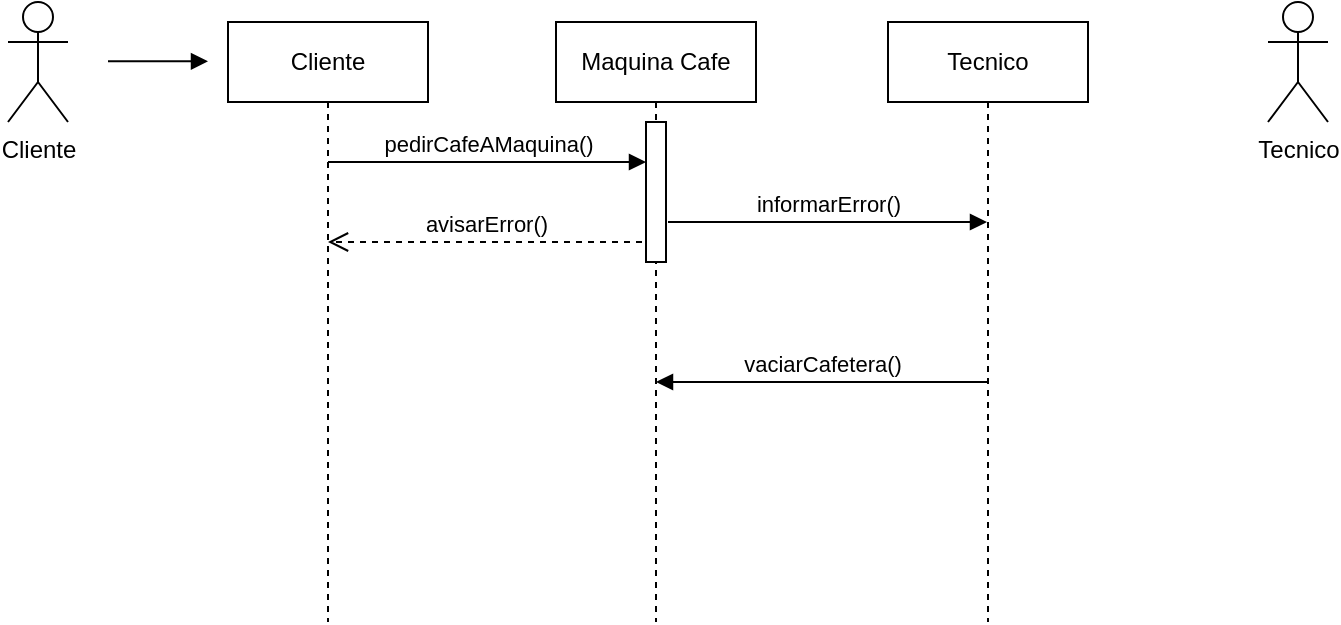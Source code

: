 <mxfile version="13.0.3" type="device"><diagram id="2nfhiKtTc05YGASrtSZ2" name="Page-1"><mxGraphModel dx="1422" dy="745" grid="1" gridSize="10" guides="1" tooltips="1" connect="1" arrows="1" fold="1" page="1" pageScale="1" pageWidth="827" pageHeight="1169" math="0" shadow="0"><root><mxCell id="0"/><mxCell id="1" parent="0"/><mxCell id="F8YkHP_MFZyHPBoDekAE-1" value="Cliente" style="shape=umlActor;verticalLabelPosition=bottom;labelBackgroundColor=#ffffff;verticalAlign=top;html=1;outlineConnect=0;" vertex="1" parent="1"><mxGeometry x="90" y="70" width="30" height="60" as="geometry"/></mxCell><mxCell id="F8YkHP_MFZyHPBoDekAE-2" value="Cliente" style="shape=umlLifeline;perimeter=lifelinePerimeter;whiteSpace=wrap;html=1;container=1;collapsible=0;recursiveResize=0;outlineConnect=0;" vertex="1" parent="1"><mxGeometry x="200" y="80" width="100" height="300" as="geometry"/></mxCell><mxCell id="F8YkHP_MFZyHPBoDekAE-9" value="pedirCafeAMaquina()" style="html=1;verticalAlign=bottom;endArrow=block;" edge="1" parent="F8YkHP_MFZyHPBoDekAE-2" target="F8YkHP_MFZyHPBoDekAE-11"><mxGeometry width="80" relative="1" as="geometry"><mxPoint x="50" y="70" as="sourcePoint"/><mxPoint x="130" y="70" as="targetPoint"/></mxGeometry></mxCell><mxCell id="F8YkHP_MFZyHPBoDekAE-12" value="avisarError()" style="html=1;verticalAlign=bottom;endArrow=open;dashed=1;endSize=8;" edge="1" parent="F8YkHP_MFZyHPBoDekAE-2"><mxGeometry relative="1" as="geometry"><mxPoint x="207" y="110" as="sourcePoint"/><mxPoint x="50" y="110" as="targetPoint"/></mxGeometry></mxCell><mxCell id="F8YkHP_MFZyHPBoDekAE-3" value="" style="html=1;verticalAlign=bottom;endArrow=block;" edge="1" parent="1"><mxGeometry width="80" relative="1" as="geometry"><mxPoint x="140" y="99.66" as="sourcePoint"/><mxPoint x="190" y="99.66" as="targetPoint"/></mxGeometry></mxCell><mxCell id="F8YkHP_MFZyHPBoDekAE-4" value="Maquina Cafe" style="shape=umlLifeline;perimeter=lifelinePerimeter;whiteSpace=wrap;html=1;container=1;collapsible=0;recursiveResize=0;outlineConnect=0;" vertex="1" parent="1"><mxGeometry x="364" y="80" width="100" height="300" as="geometry"/></mxCell><mxCell id="F8YkHP_MFZyHPBoDekAE-11" value="" style="html=1;points=[];perimeter=orthogonalPerimeter;" vertex="1" parent="F8YkHP_MFZyHPBoDekAE-4"><mxGeometry x="45" y="50" width="10" height="70" as="geometry"/></mxCell><mxCell id="F8YkHP_MFZyHPBoDekAE-5" value="Tecnico" style="shape=umlLifeline;perimeter=lifelinePerimeter;whiteSpace=wrap;html=1;container=1;collapsible=0;recursiveResize=0;outlineConnect=0;" vertex="1" parent="1"><mxGeometry x="530" y="80" width="100" height="300" as="geometry"/></mxCell><mxCell id="F8YkHP_MFZyHPBoDekAE-6" value="Tecnico" style="shape=umlActor;verticalLabelPosition=bottom;labelBackgroundColor=#ffffff;verticalAlign=top;html=1;outlineConnect=0;" vertex="1" parent="1"><mxGeometry x="720" y="70" width="30" height="60" as="geometry"/></mxCell><mxCell id="F8YkHP_MFZyHPBoDekAE-10" value="informarError()" style="html=1;verticalAlign=bottom;endArrow=block;" edge="1" parent="1" target="F8YkHP_MFZyHPBoDekAE-5"><mxGeometry width="80" relative="1" as="geometry"><mxPoint x="420" y="180" as="sourcePoint"/><mxPoint x="500" y="180" as="targetPoint"/></mxGeometry></mxCell><mxCell id="F8YkHP_MFZyHPBoDekAE-13" value="vaciarCafetera()" style="html=1;verticalAlign=bottom;endArrow=block;" edge="1" parent="1" source="F8YkHP_MFZyHPBoDekAE-5" target="F8YkHP_MFZyHPBoDekAE-4"><mxGeometry width="80" relative="1" as="geometry"><mxPoint x="440" y="270" as="sourcePoint"/><mxPoint x="520" y="270" as="targetPoint"/><Array as="points"><mxPoint x="540" y="260"/></Array></mxGeometry></mxCell></root></mxGraphModel></diagram></mxfile>